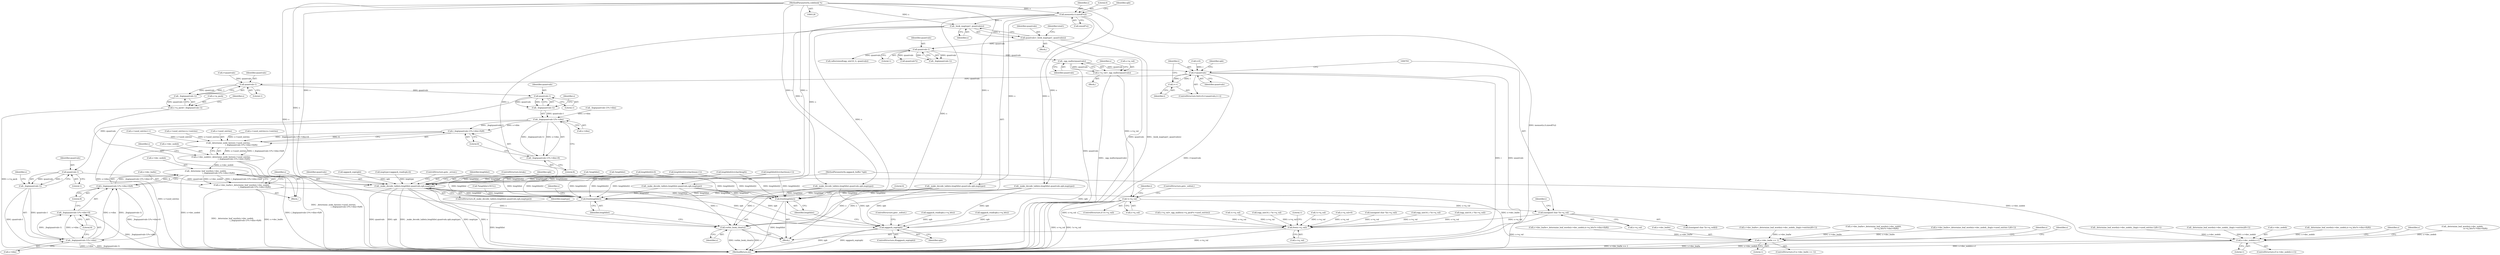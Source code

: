 digraph "0_Android_eeb4e45d5683f88488c083ecf142dc89bc3f0b47_8@API" {
"1000763" [label="(Call,_ogg_malloc(quantvals))"];
"1000622" [label="(Call,quantvals-1)"];
"1000582" [label="(Call,quantvals=_book_maptype1_quantvals(s))"];
"1000584" [label="(Call,_book_maptype1_quantvals(s))"];
"1000143" [label="(Call,memset(s,0,sizeof(*s)))"];
"1000130" [label="(MethodParameterIn,codebook *s)"];
"1000759" [label="(Call,s->q_val=_ogg_malloc(quantvals))"];
"1000766" [label="(Call,!s->q_val)"];
"1000782" [label="(Call,(unsigned char *)s->q_val)"];
"1001170" [label="(Call,free(s->q_val))"];
"1000775" [label="(Call,i<quantvals)"];
"1000778" [label="(Call,i++)"];
"1000844" [label="(Call,quantvals-1)"];
"1000843" [label="(Call,_ilog(quantvals-1))"];
"1000839" [label="(Call,s->q_pack=_ilog(quantvals-1))"];
"1000864" [label="(Call,quantvals-1)"];
"1000863" [label="(Call,_ilog(quantvals-1))"];
"1000862" [label="(Call,_ilog(quantvals-1)*s->dim)"];
"1000860" [label="(Call,(_ilog(quantvals-1)*s->dim+8)/8)"];
"1000856" [label="(Call,_determine_node_bytes(s->used_entries,\n                                           (_ilog(quantvals-1)*s->dim+8)/8))"];
"1000852" [label="(Call,s->dec_nodeb=_determine_node_bytes(s->used_entries,\n                                           (_ilog(quantvals-1)*s->dim+8)/8))"];
"1000876" [label="(Call,_determine_leaf_words(s->dec_nodeb,\n                                           (_ilog(quantvals-1)*s->dim+8)/8))"];
"1000872" [label="(Call,s->dec_leafw=_determine_leaf_words(s->dec_nodeb,\n                                           (_ilog(quantvals-1)*s->dim+8)/8))"];
"1001134" [label="(Call,s->dec_leafw == 1)"];
"1001128" [label="(Call,s->dec_nodeb==1)"];
"1000861" [label="(Call,_ilog(quantvals-1)*s->dim+8)"];
"1000882" [label="(Call,_ilog(quantvals-1)*s->dim)"];
"1000880" [label="(Call,(_ilog(quantvals-1)*s->dim+8)/8)"];
"1000881" [label="(Call,_ilog(quantvals-1)*s->dim+8)"];
"1000884" [label="(Call,quantvals-1)"];
"1000883" [label="(Call,_ilog(quantvals-1))"];
"1000893" [label="(Call,_make_decode_table(s,lengthlist,quantvals,opb,maptype))"];
"1001157" [label="(Call,oggpack_eop(opb))"];
"1001160" [label="(Call,free(lengthlist))"];
"1001166" [label="(Call,vorbis_book_clear(s))"];
"1001168" [label="(Call,free(lengthlist))"];
"1000868" [label="(Identifier,s)"];
"1001079" [label="(Call,(unsigned char *)(s->q_val))"];
"1000890" [label="(Literal,8)"];
"1000845" [label="(Identifier,quantvals)"];
"1001159" [label="(ControlStructure,goto _eofout;)"];
"1000822" [label="(Call,(ogg_uint16_t *)s->q_val)"];
"1000864" [label="(Call,quantvals-1)"];
"1001158" [label="(Identifier,opb)"];
"1000533" [label="(Block,)"];
"1000873" [label="(Call,s->dec_leafw)"];
"1000551" [label="(Call,s->dec_leafw=_determine_leaf_words(s->dec_nodeb,_ilog(s->entries)/8+1))"];
"1000764" [label="(Identifier,quantvals)"];
"1001111" [label="(Call,(ogg_uint16_t *)(s->q_val))"];
"1000622" [label="(Call,quantvals-1)"];
"1000884" [label="(Call,quantvals-1)"];
"1000898" [label="(Identifier,maptype)"];
"1000451" [label="(Call,lengthlist[i]=(char)length)"];
"1000896" [label="(Identifier,quantvals)"];
"1000836" [label="(Call,oggpack_eop(opb))"];
"1000582" [label="(Call,quantvals=_book_maptype1_quantvals(s))"];
"1000573" [label="(Call,_make_decode_table(s,lengthlist,quantvals,opb,maptype))"];
"1000555" [label="(Call,_determine_leaf_words(s->dec_nodeb,_ilog(s->entries)/8+1))"];
"1001129" [label="(Call,s->dec_nodeb)"];
"1001170" [label="(Call,free(s->q_val))"];
"1000131" [label="(Block,)"];
"1000470" [label="(Call,maptype=oggpack_read(opb,4))"];
"1000899" [label="(ControlStructure,goto _errout;)"];
"1000895" [label="(Identifier,lengthlist)"];
"1000839" [label="(Call,s->q_pack=_ilog(quantvals-1))"];
"1000852" [label="(Call,s->dec_nodeb=_determine_node_bytes(s->used_entries,\n                                           (_ilog(quantvals-1)*s->dim+8)/8))"];
"1000713" [label="(Call,s->dec_leafw=_determine_leaf_words(s->dec_nodeb,\n                                           (s->q_bits*s->dim+8)/8))"];
"1000815" [label="(Call,i<quantvals)"];
"1000894" [label="(Identifier,s)"];
"1001002" [label="(Call,s->dec_leafw=_determine_leaf_words(s->dec_nodeb,_ilog(s->used_entries-1)/8+1))"];
"1001169" [label="(Identifier,lengthlist)"];
"1000771" [label="(ControlStructure,for(i=0;i<quantvals;i++))"];
"1001043" [label="(Call,s->q_val=_ogg_malloc(s->q_pack*s->used_entries))"];
"1000871" [label="(Literal,8)"];
"1000846" [label="(Literal,1)"];
"1000806" [label="(Call,!s->q_val)"];
"1000882" [label="(Call,_ilog(quantvals-1)*s->dim)"];
"1000887" [label="(Call,s->dim)"];
"1000900" [label="(ControlStructure,break;)"];
"1000776" [label="(Identifier,i)"];
"1000751" [label="(Block,)"];
"1001141" [label="(Identifier,s)"];
"1000954" [label="(Call,_determine_leaf_words(s->dec_nodeb,(s->q_bits*s->dim+8)/8))"];
"1000893" [label="(Call,_make_decode_table(s,lengthlist,quantvals,opb,maptype))"];
"1000650" [label="(Call,calloc(sizeof(ogg_uint16_t), quantvals))"];
"1001138" [label="(Literal,1)"];
"1000620" [label="(Call,_ilog(quantvals-1)*s->dim)"];
"1000583" [label="(Identifier,quantvals)"];
"1000787" [label="(Identifier,i)"];
"1000770" [label="(ControlStructure,goto _eofout;)"];
"1000144" [label="(Identifier,s)"];
"1000883" [label="(Call,_ilog(quantvals-1))"];
"1001163" [label="(Literal,0)"];
"1000766" [label="(Call,!s->q_val)"];
"1000319" [label="(Call,s->used_entries=s->entries)"];
"1000874" [label="(Identifier,s)"];
"1000623" [label="(Identifier,quantvals)"];
"1000760" [label="(Call,s->q_val)"];
"1001147" [label="(Identifier,s)"];
"1000246" [label="(Call,!lengthlist)"];
"1001119" [label="(Call,oggpack_read(opb,s->q_bits))"];
"1000863" [label="(Call,_ilog(quantvals-1))"];
"1001132" [label="(Literal,1)"];
"1000671" [label="(Call,(ogg_uint16_t *)s->q_val)"];
"1000772" [label="(Call,i=0)"];
"1000897" [label="(Identifier,opb)"];
"1001153" [label="(Identifier,s)"];
"1000867" [label="(Call,s->dim)"];
"1000881" [label="(Call,_ilog(quantvals-1)*s->dim+8)"];
"1000733" [label="(Call,_make_decode_table(s,lengthlist,quantvals,opb,maptype))"];
"1000143" [label="(Call,memset(s,0,sizeof(*s)))"];
"1000589" [label="(Identifier,total1)"];
"1001166" [label="(Call,vorbis_book_clear(s))"];
"1001127" [label="(ControlStructure,if (s->dec_nodeb==1))"];
"1000765" [label="(ControlStructure,if (!s->q_val))"];
"1000292" [label="(Call,s->used_entries++)"];
"1000130" [label="(MethodParameterIn,codebook *s)"];
"1000385" [label="(Call,s->used_entries=s->entries)"];
"1000312" [label="(Call,lengthlist[i]=0)"];
"1000767" [label="(Call,s->q_val)"];
"1000763" [label="(Call,_ogg_malloc(quantvals))"];
"1000778" [label="(Call,i++)"];
"1000856" [label="(Call,_determine_node_bytes(s->used_entries,\n                                           (_ilog(quantvals-1)*s->dim+8)/8))"];
"1000888" [label="(Identifier,s)"];
"1000777" [label="(Identifier,quantvals)"];
"1000950" [label="(Call,s->dec_leafw=_determine_leaf_words(s->dec_nodeb,(s->q_bits*s->dim+8)/8))"];
"1000877" [label="(Call,s->dec_nodeb)"];
"1001128" [label="(Call,s->dec_nodeb==1)"];
"1000585" [label="(Identifier,s)"];
"1001176" [label="(Literal,1)"];
"1000133" [label="(Call,*lengthlist=NULL)"];
"1001136" [label="(Identifier,s)"];
"1000840" [label="(Call,s->q_pack)"];
"1000886" [label="(Literal,1)"];
"1000129" [label="(MethodParameterIn,oggpack_buffer *opb)"];
"1000970" [label="(Call,_make_decode_table(s,lengthlist,quantvals,opb,maptype))"];
"1000876" [label="(Call,_determine_leaf_words(s->dec_nodeb,\n                                           (_ilog(quantvals-1)*s->dim+8)/8))"];
"1001134" [label="(Call,s->dec_leafw == 1)"];
"1000779" [label="(Identifier,i)"];
"1001171" [label="(Call,s->q_val)"];
"1000872" [label="(Call,s->dec_leafw=_determine_leaf_words(s->dec_nodeb,\n                                           (_ilog(quantvals-1)*s->dim+8)/8))"];
"1001160" [label="(Call,free(lengthlist))"];
"1000866" [label="(Literal,1)"];
"1000862" [label="(Call,_ilog(quantvals-1)*s->dim)"];
"1000717" [label="(Call,_determine_leaf_words(s->dec_nodeb,\n                                           (s->q_bits*s->dim+8)/8))"];
"1000584" [label="(Call,_book_maptype1_quantvals(s))"];
"1000768" [label="(Identifier,s)"];
"1000885" [label="(Identifier,quantvals)"];
"1000624" [label="(Literal,1)"];
"1001133" [label="(ControlStructure,if (s->dec_leafw == 1))"];
"1000146" [label="(Call,sizeof(*s))"];
"1000860" [label="(Call,(_ilog(quantvals-1)*s->dim+8)/8)"];
"1000844" [label="(Call,quantvals-1)"];
"1001161" [label="(Identifier,lengthlist)"];
"1000773" [label="(Identifier,i)"];
"1001177" [label="(MethodReturn,int)"];
"1000837" [label="(Identifier,opb)"];
"1000781" [label="(Call,((unsigned char *)s->q_val)[i])"];
"1000853" [label="(Call,s->dec_nodeb)"];
"1000283" [label="(Call,lengthlist[i]=(char)(num+1))"];
"1000655" [label="(Call,!s->q_val)"];
"1000145" [label="(Literal,0)"];
"1001135" [label="(Call,s->dec_leafw)"];
"1000775" [label="(Call,i<quantvals)"];
"1000849" [label="(Identifier,s)"];
"1001087" [label="(Call,oggpack_read(opb,s->q_bits))"];
"1001167" [label="(Identifier,s)"];
"1001156" [label="(ControlStructure,if(oggpack_eop(opb)))"];
"1000843" [label="(Call,_ilog(quantvals-1))"];
"1000784" [label="(Call,s->q_val)"];
"1000759" [label="(Call,s->q_val=_ogg_malloc(quantvals))"];
"1000865" [label="(Identifier,quantvals)"];
"1001006" [label="(Call,_determine_leaf_words(s->dec_nodeb,_ilog(s->used_entries-1)/8+1))"];
"1000880" [label="(Call,(_ilog(quantvals-1)*s->dim+8)/8)"];
"1000802" [label="(Call,quantvals*2)"];
"1001168" [label="(Call,free(lengthlist))"];
"1000152" [label="(Identifier,opb)"];
"1000621" [label="(Call,_ilog(quantvals-1))"];
"1000891" [label="(Literal,8)"];
"1000857" [label="(Call,s->used_entries)"];
"1000350" [label="(Call,lengthlist[i]=(char)(num+1))"];
"1000745" [label="(Call,s->q_val=0)"];
"1000404" [label="(Call,!lengthlist)"];
"1001172" [label="(Identifier,s)"];
"1000782" [label="(Call,(unsigned char *)s->q_val)"];
"1000861" [label="(Call,_ilog(quantvals-1)*s->dim+8)"];
"1001157" [label="(Call,oggpack_eop(opb))"];
"1000758" [label="(Block,)"];
"1001021" [label="(Call,_make_decode_table(s,lengthlist,quantvals,opb,maptype))"];
"1000892" [label="(ControlStructure,if(_make_decode_table(s,lengthlist,quantvals,opb,maptype)))"];
"1000870" [label="(Literal,8)"];
"1000763" -> "1000759"  [label="AST: "];
"1000763" -> "1000764"  [label="CFG: "];
"1000764" -> "1000763"  [label="AST: "];
"1000759" -> "1000763"  [label="CFG: "];
"1000763" -> "1001177"  [label="DDG: quantvals"];
"1000763" -> "1000759"  [label="DDG: quantvals"];
"1000622" -> "1000763"  [label="DDG: quantvals"];
"1000763" -> "1000775"  [label="DDG: quantvals"];
"1000622" -> "1000621"  [label="AST: "];
"1000622" -> "1000624"  [label="CFG: "];
"1000623" -> "1000622"  [label="AST: "];
"1000624" -> "1000622"  [label="AST: "];
"1000621" -> "1000622"  [label="CFG: "];
"1000622" -> "1000621"  [label="DDG: quantvals"];
"1000622" -> "1000621"  [label="DDG: 1"];
"1000582" -> "1000622"  [label="DDG: quantvals"];
"1000622" -> "1000650"  [label="DDG: quantvals"];
"1000622" -> "1000802"  [label="DDG: quantvals"];
"1000582" -> "1000533"  [label="AST: "];
"1000582" -> "1000584"  [label="CFG: "];
"1000583" -> "1000582"  [label="AST: "];
"1000584" -> "1000582"  [label="AST: "];
"1000589" -> "1000582"  [label="CFG: "];
"1000582" -> "1001177"  [label="DDG: quantvals"];
"1000582" -> "1001177"  [label="DDG: _book_maptype1_quantvals(s)"];
"1000584" -> "1000582"  [label="DDG: s"];
"1000584" -> "1000585"  [label="CFG: "];
"1000585" -> "1000584"  [label="AST: "];
"1000143" -> "1000584"  [label="DDG: s"];
"1000130" -> "1000584"  [label="DDG: s"];
"1000584" -> "1000733"  [label="DDG: s"];
"1000584" -> "1000893"  [label="DDG: s"];
"1000584" -> "1001166"  [label="DDG: s"];
"1000143" -> "1000131"  [label="AST: "];
"1000143" -> "1000146"  [label="CFG: "];
"1000144" -> "1000143"  [label="AST: "];
"1000145" -> "1000143"  [label="AST: "];
"1000146" -> "1000143"  [label="AST: "];
"1000152" -> "1000143"  [label="CFG: "];
"1000143" -> "1001177"  [label="DDG: memset(s,0,sizeof(*s))"];
"1000130" -> "1000143"  [label="DDG: s"];
"1000143" -> "1000573"  [label="DDG: s"];
"1000143" -> "1000970"  [label="DDG: s"];
"1000143" -> "1001021"  [label="DDG: s"];
"1000143" -> "1001166"  [label="DDG: s"];
"1000130" -> "1000128"  [label="AST: "];
"1000130" -> "1001177"  [label="DDG: s"];
"1000130" -> "1000573"  [label="DDG: s"];
"1000130" -> "1000733"  [label="DDG: s"];
"1000130" -> "1000893"  [label="DDG: s"];
"1000130" -> "1000970"  [label="DDG: s"];
"1000130" -> "1001021"  [label="DDG: s"];
"1000130" -> "1001166"  [label="DDG: s"];
"1000759" -> "1000758"  [label="AST: "];
"1000760" -> "1000759"  [label="AST: "];
"1000768" -> "1000759"  [label="CFG: "];
"1000759" -> "1001177"  [label="DDG: _ogg_malloc(quantvals)"];
"1000759" -> "1000766"  [label="DDG: s->q_val"];
"1000766" -> "1000765"  [label="AST: "];
"1000766" -> "1000767"  [label="CFG: "];
"1000767" -> "1000766"  [label="AST: "];
"1000770" -> "1000766"  [label="CFG: "];
"1000773" -> "1000766"  [label="CFG: "];
"1000766" -> "1001177"  [label="DDG: s->q_val"];
"1000766" -> "1001177"  [label="DDG: !s->q_val"];
"1000766" -> "1000782"  [label="DDG: s->q_val"];
"1000766" -> "1001170"  [label="DDG: s->q_val"];
"1000782" -> "1000781"  [label="AST: "];
"1000782" -> "1000784"  [label="CFG: "];
"1000783" -> "1000782"  [label="AST: "];
"1000784" -> "1000782"  [label="AST: "];
"1000787" -> "1000782"  [label="CFG: "];
"1000782" -> "1001177"  [label="DDG: s->q_val"];
"1000782" -> "1001170"  [label="DDG: s->q_val"];
"1001170" -> "1000131"  [label="AST: "];
"1001170" -> "1001171"  [label="CFG: "];
"1001171" -> "1001170"  [label="AST: "];
"1001176" -> "1001170"  [label="CFG: "];
"1001170" -> "1001177"  [label="DDG: s->q_val"];
"1001111" -> "1001170"  [label="DDG: s->q_val"];
"1001043" -> "1001170"  [label="DDG: s->q_val"];
"1001079" -> "1001170"  [label="DDG: s->q_val"];
"1000671" -> "1001170"  [label="DDG: s->q_val"];
"1000655" -> "1001170"  [label="DDG: s->q_val"];
"1000806" -> "1001170"  [label="DDG: s->q_val"];
"1000822" -> "1001170"  [label="DDG: s->q_val"];
"1000745" -> "1001170"  [label="DDG: s->q_val"];
"1000775" -> "1000771"  [label="AST: "];
"1000775" -> "1000777"  [label="CFG: "];
"1000776" -> "1000775"  [label="AST: "];
"1000777" -> "1000775"  [label="AST: "];
"1000783" -> "1000775"  [label="CFG: "];
"1000837" -> "1000775"  [label="CFG: "];
"1000775" -> "1001177"  [label="DDG: i"];
"1000775" -> "1001177"  [label="DDG: quantvals"];
"1000775" -> "1001177"  [label="DDG: i<quantvals"];
"1000772" -> "1000775"  [label="DDG: i"];
"1000778" -> "1000775"  [label="DDG: i"];
"1000775" -> "1000778"  [label="DDG: i"];
"1000775" -> "1000844"  [label="DDG: quantvals"];
"1000778" -> "1000771"  [label="AST: "];
"1000778" -> "1000779"  [label="CFG: "];
"1000779" -> "1000778"  [label="AST: "];
"1000776" -> "1000778"  [label="CFG: "];
"1000844" -> "1000843"  [label="AST: "];
"1000844" -> "1000846"  [label="CFG: "];
"1000845" -> "1000844"  [label="AST: "];
"1000846" -> "1000844"  [label="AST: "];
"1000843" -> "1000844"  [label="CFG: "];
"1000844" -> "1000843"  [label="DDG: quantvals"];
"1000844" -> "1000843"  [label="DDG: 1"];
"1000815" -> "1000844"  [label="DDG: quantvals"];
"1000844" -> "1000864"  [label="DDG: quantvals"];
"1000843" -> "1000839"  [label="AST: "];
"1000839" -> "1000843"  [label="CFG: "];
"1000843" -> "1000839"  [label="DDG: quantvals-1"];
"1000839" -> "1000751"  [label="AST: "];
"1000840" -> "1000839"  [label="AST: "];
"1000849" -> "1000839"  [label="CFG: "];
"1000839" -> "1001177"  [label="DDG: s->q_pack"];
"1000864" -> "1000863"  [label="AST: "];
"1000864" -> "1000866"  [label="CFG: "];
"1000865" -> "1000864"  [label="AST: "];
"1000866" -> "1000864"  [label="AST: "];
"1000863" -> "1000864"  [label="CFG: "];
"1000864" -> "1000863"  [label="DDG: quantvals"];
"1000864" -> "1000863"  [label="DDG: 1"];
"1000864" -> "1000884"  [label="DDG: quantvals"];
"1000863" -> "1000862"  [label="AST: "];
"1000868" -> "1000863"  [label="CFG: "];
"1000863" -> "1000862"  [label="DDG: quantvals-1"];
"1000862" -> "1000861"  [label="AST: "];
"1000862" -> "1000867"  [label="CFG: "];
"1000867" -> "1000862"  [label="AST: "];
"1000870" -> "1000862"  [label="CFG: "];
"1000862" -> "1000860"  [label="DDG: _ilog(quantvals-1)"];
"1000862" -> "1000860"  [label="DDG: s->dim"];
"1000862" -> "1000861"  [label="DDG: _ilog(quantvals-1)"];
"1000862" -> "1000861"  [label="DDG: s->dim"];
"1000620" -> "1000862"  [label="DDG: s->dim"];
"1000862" -> "1000882"  [label="DDG: s->dim"];
"1000860" -> "1000856"  [label="AST: "];
"1000860" -> "1000871"  [label="CFG: "];
"1000861" -> "1000860"  [label="AST: "];
"1000871" -> "1000860"  [label="AST: "];
"1000856" -> "1000860"  [label="CFG: "];
"1000860" -> "1000856"  [label="DDG: _ilog(quantvals-1)*s->dim+8"];
"1000860" -> "1000856"  [label="DDG: 8"];
"1000856" -> "1000852"  [label="AST: "];
"1000857" -> "1000856"  [label="AST: "];
"1000852" -> "1000856"  [label="CFG: "];
"1000856" -> "1001177"  [label="DDG: s->used_entries"];
"1000856" -> "1000852"  [label="DDG: s->used_entries"];
"1000856" -> "1000852"  [label="DDG: (_ilog(quantvals-1)*s->dim+8)/8"];
"1000292" -> "1000856"  [label="DDG: s->used_entries"];
"1000385" -> "1000856"  [label="DDG: s->used_entries"];
"1000319" -> "1000856"  [label="DDG: s->used_entries"];
"1000852" -> "1000751"  [label="AST: "];
"1000853" -> "1000852"  [label="AST: "];
"1000874" -> "1000852"  [label="CFG: "];
"1000852" -> "1001177"  [label="DDG: _determine_node_bytes(s->used_entries,\n                                           (_ilog(quantvals-1)*s->dim+8)/8)"];
"1000852" -> "1000876"  [label="DDG: s->dec_nodeb"];
"1000876" -> "1000872"  [label="AST: "];
"1000876" -> "1000880"  [label="CFG: "];
"1000877" -> "1000876"  [label="AST: "];
"1000880" -> "1000876"  [label="AST: "];
"1000872" -> "1000876"  [label="CFG: "];
"1000876" -> "1001177"  [label="DDG: (_ilog(quantvals-1)*s->dim+8)/8"];
"1000876" -> "1001177"  [label="DDG: s->dec_nodeb"];
"1000876" -> "1000872"  [label="DDG: s->dec_nodeb"];
"1000876" -> "1000872"  [label="DDG: (_ilog(quantvals-1)*s->dim+8)/8"];
"1000880" -> "1000876"  [label="DDG: _ilog(quantvals-1)*s->dim+8"];
"1000880" -> "1000876"  [label="DDG: 8"];
"1000876" -> "1001128"  [label="DDG: s->dec_nodeb"];
"1000872" -> "1000751"  [label="AST: "];
"1000873" -> "1000872"  [label="AST: "];
"1000894" -> "1000872"  [label="CFG: "];
"1000872" -> "1001177"  [label="DDG: s->dec_leafw"];
"1000872" -> "1001177"  [label="DDG: _determine_leaf_words(s->dec_nodeb,\n                                           (_ilog(quantvals-1)*s->dim+8)/8)"];
"1000872" -> "1001134"  [label="DDG: s->dec_leafw"];
"1001134" -> "1001133"  [label="AST: "];
"1001134" -> "1001138"  [label="CFG: "];
"1001135" -> "1001134"  [label="AST: "];
"1001138" -> "1001134"  [label="AST: "];
"1001141" -> "1001134"  [label="CFG: "];
"1001147" -> "1001134"  [label="CFG: "];
"1001134" -> "1001177"  [label="DDG: s->dec_leafw == 1"];
"1001134" -> "1001177"  [label="DDG: s->dec_leafw"];
"1000713" -> "1001134"  [label="DDG: s->dec_leafw"];
"1001002" -> "1001134"  [label="DDG: s->dec_leafw"];
"1000950" -> "1001134"  [label="DDG: s->dec_leafw"];
"1000551" -> "1001134"  [label="DDG: s->dec_leafw"];
"1001128" -> "1001127"  [label="AST: "];
"1001128" -> "1001132"  [label="CFG: "];
"1001129" -> "1001128"  [label="AST: "];
"1001132" -> "1001128"  [label="AST: "];
"1001136" -> "1001128"  [label="CFG: "];
"1001153" -> "1001128"  [label="CFG: "];
"1001128" -> "1001177"  [label="DDG: s->dec_nodeb"];
"1001128" -> "1001177"  [label="DDG: s->dec_nodeb==1"];
"1001006" -> "1001128"  [label="DDG: s->dec_nodeb"];
"1000555" -> "1001128"  [label="DDG: s->dec_nodeb"];
"1000717" -> "1001128"  [label="DDG: s->dec_nodeb"];
"1000954" -> "1001128"  [label="DDG: s->dec_nodeb"];
"1000861" -> "1000870"  [label="CFG: "];
"1000870" -> "1000861"  [label="AST: "];
"1000871" -> "1000861"  [label="CFG: "];
"1000882" -> "1000881"  [label="AST: "];
"1000882" -> "1000887"  [label="CFG: "];
"1000883" -> "1000882"  [label="AST: "];
"1000887" -> "1000882"  [label="AST: "];
"1000890" -> "1000882"  [label="CFG: "];
"1000882" -> "1001177"  [label="DDG: _ilog(quantvals-1)"];
"1000882" -> "1001177"  [label="DDG: s->dim"];
"1000882" -> "1000880"  [label="DDG: _ilog(quantvals-1)"];
"1000882" -> "1000880"  [label="DDG: s->dim"];
"1000882" -> "1000881"  [label="DDG: _ilog(quantvals-1)"];
"1000882" -> "1000881"  [label="DDG: s->dim"];
"1000883" -> "1000882"  [label="DDG: quantvals-1"];
"1000880" -> "1000891"  [label="CFG: "];
"1000881" -> "1000880"  [label="AST: "];
"1000891" -> "1000880"  [label="AST: "];
"1000880" -> "1001177"  [label="DDG: _ilog(quantvals-1)*s->dim+8"];
"1000881" -> "1000890"  [label="CFG: "];
"1000890" -> "1000881"  [label="AST: "];
"1000891" -> "1000881"  [label="CFG: "];
"1000881" -> "1001177"  [label="DDG: _ilog(quantvals-1)*s->dim"];
"1000884" -> "1000883"  [label="AST: "];
"1000884" -> "1000886"  [label="CFG: "];
"1000885" -> "1000884"  [label="AST: "];
"1000886" -> "1000884"  [label="AST: "];
"1000883" -> "1000884"  [label="CFG: "];
"1000884" -> "1000883"  [label="DDG: quantvals"];
"1000884" -> "1000883"  [label="DDG: 1"];
"1000884" -> "1000893"  [label="DDG: quantvals"];
"1000888" -> "1000883"  [label="CFG: "];
"1000883" -> "1001177"  [label="DDG: quantvals-1"];
"1000893" -> "1000892"  [label="AST: "];
"1000893" -> "1000898"  [label="CFG: "];
"1000894" -> "1000893"  [label="AST: "];
"1000895" -> "1000893"  [label="AST: "];
"1000896" -> "1000893"  [label="AST: "];
"1000897" -> "1000893"  [label="AST: "];
"1000898" -> "1000893"  [label="AST: "];
"1000899" -> "1000893"  [label="CFG: "];
"1000900" -> "1000893"  [label="CFG: "];
"1000893" -> "1001177"  [label="DDG: opb"];
"1000893" -> "1001177"  [label="DDG: _make_decode_table(s,lengthlist,quantvals,opb,maptype)"];
"1000893" -> "1001177"  [label="DDG: maptype"];
"1000893" -> "1001177"  [label="DDG: s"];
"1000893" -> "1001177"  [label="DDG: quantvals"];
"1000404" -> "1000893"  [label="DDG: lengthlist"];
"1000350" -> "1000893"  [label="DDG: lengthlist[i]"];
"1000283" -> "1000893"  [label="DDG: lengthlist[i]"];
"1000312" -> "1000893"  [label="DDG: lengthlist[i]"];
"1000451" -> "1000893"  [label="DDG: lengthlist[i]"];
"1000246" -> "1000893"  [label="DDG: lengthlist"];
"1000836" -> "1000893"  [label="DDG: opb"];
"1000129" -> "1000893"  [label="DDG: opb"];
"1000470" -> "1000893"  [label="DDG: maptype"];
"1000893" -> "1001157"  [label="DDG: opb"];
"1000893" -> "1001160"  [label="DDG: lengthlist"];
"1000893" -> "1001166"  [label="DDG: s"];
"1000893" -> "1001168"  [label="DDG: lengthlist"];
"1001157" -> "1001156"  [label="AST: "];
"1001157" -> "1001158"  [label="CFG: "];
"1001158" -> "1001157"  [label="AST: "];
"1001159" -> "1001157"  [label="CFG: "];
"1001161" -> "1001157"  [label="CFG: "];
"1001157" -> "1001177"  [label="DDG: opb"];
"1001157" -> "1001177"  [label="DDG: oggpack_eop(opb)"];
"1000573" -> "1001157"  [label="DDG: opb"];
"1001087" -> "1001157"  [label="DDG: opb"];
"1000970" -> "1001157"  [label="DDG: opb"];
"1000733" -> "1001157"  [label="DDG: opb"];
"1001119" -> "1001157"  [label="DDG: opb"];
"1001021" -> "1001157"  [label="DDG: opb"];
"1000129" -> "1001157"  [label="DDG: opb"];
"1001160" -> "1000131"  [label="AST: "];
"1001160" -> "1001161"  [label="CFG: "];
"1001161" -> "1001160"  [label="AST: "];
"1001163" -> "1001160"  [label="CFG: "];
"1001160" -> "1001177"  [label="DDG: lengthlist"];
"1000573" -> "1001160"  [label="DDG: lengthlist"];
"1000970" -> "1001160"  [label="DDG: lengthlist"];
"1000283" -> "1001160"  [label="DDG: lengthlist[i]"];
"1000312" -> "1001160"  [label="DDG: lengthlist[i]"];
"1000451" -> "1001160"  [label="DDG: lengthlist[i]"];
"1001021" -> "1001160"  [label="DDG: lengthlist"];
"1000733" -> "1001160"  [label="DDG: lengthlist"];
"1000350" -> "1001160"  [label="DDG: lengthlist[i]"];
"1001166" -> "1000131"  [label="AST: "];
"1001166" -> "1001167"  [label="CFG: "];
"1001167" -> "1001166"  [label="AST: "];
"1001169" -> "1001166"  [label="CFG: "];
"1001166" -> "1001177"  [label="DDG: vorbis_book_clear(s)"];
"1001166" -> "1001177"  [label="DDG: s"];
"1000733" -> "1001166"  [label="DDG: s"];
"1000970" -> "1001166"  [label="DDG: s"];
"1001021" -> "1001166"  [label="DDG: s"];
"1000573" -> "1001166"  [label="DDG: s"];
"1001168" -> "1000131"  [label="AST: "];
"1001168" -> "1001169"  [label="CFG: "];
"1001169" -> "1001168"  [label="AST: "];
"1001172" -> "1001168"  [label="CFG: "];
"1001168" -> "1001177"  [label="DDG: lengthlist"];
"1000573" -> "1001168"  [label="DDG: lengthlist"];
"1000970" -> "1001168"  [label="DDG: lengthlist"];
"1000404" -> "1001168"  [label="DDG: lengthlist"];
"1000283" -> "1001168"  [label="DDG: lengthlist[i]"];
"1000312" -> "1001168"  [label="DDG: lengthlist[i]"];
"1000133" -> "1001168"  [label="DDG: lengthlist"];
"1000451" -> "1001168"  [label="DDG: lengthlist[i]"];
"1001021" -> "1001168"  [label="DDG: lengthlist"];
"1000246" -> "1001168"  [label="DDG: lengthlist"];
"1000733" -> "1001168"  [label="DDG: lengthlist"];
"1000350" -> "1001168"  [label="DDG: lengthlist[i]"];
}
